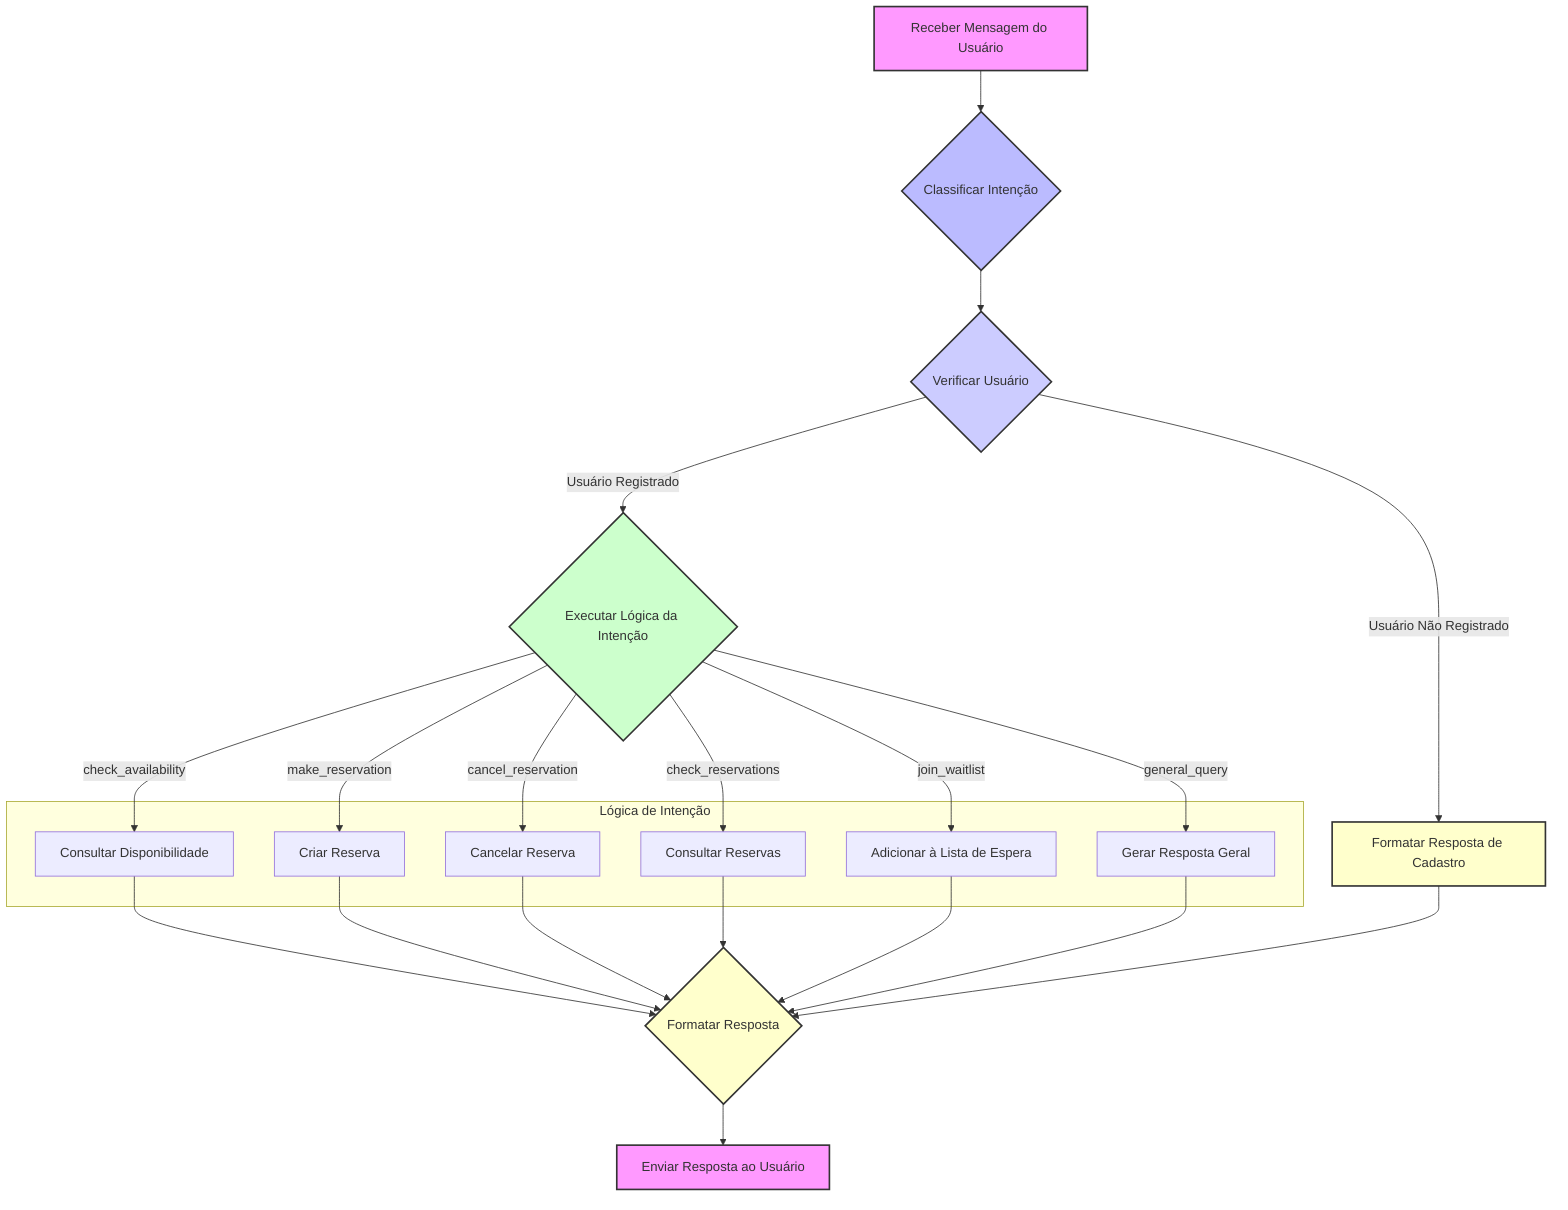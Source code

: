 graph TD
    A[Receber Mensagem do Usuário] --> B{Classificar Intenção};
    B --> C{Verificar Usuário};
    C -- Usuário Registrado --> D{Executar Lógica da Intenção};
    C -- Usuário Não Registrado --> E[Formatar Resposta de Cadastro];

    D -- check_availability --> F[Consultar Disponibilidade];
    D -- make_reservation --> G[Criar Reserva];
    D -- cancel_reservation --> H[Cancelar Reserva];
    D -- check_reservations --> I[Consultar Reservas];
    D -- join_waitlist --> J[Adicionar à Lista de Espera];
    D -- general_query --> K[Gerar Resposta Geral];

    F --> L{Formatar Resposta};
    G --> L;
    H --> L;
    I --> L;
    J --> L;
    K --> L;
    E --> L;

    L --> M[Enviar Resposta ao Usuário];

    subgraph "Lógica de Intenção"
        F
        G
        H
        I
        J
        K
    end

    style A fill:#f9f,stroke:#333,stroke-width:2px
    style B fill:#bbf,stroke:#333,stroke-width:2px
    style C fill:#ccf,stroke:#333,stroke-width:2px
    style D fill:#cfc,stroke:#333,stroke-width:2px
    style E fill:#ffc,stroke:#333,stroke-width:2px
    style L fill:#ffc,stroke:#333,stroke-width:2px
    style M fill:#f9f,stroke:#333,stroke-width:2px